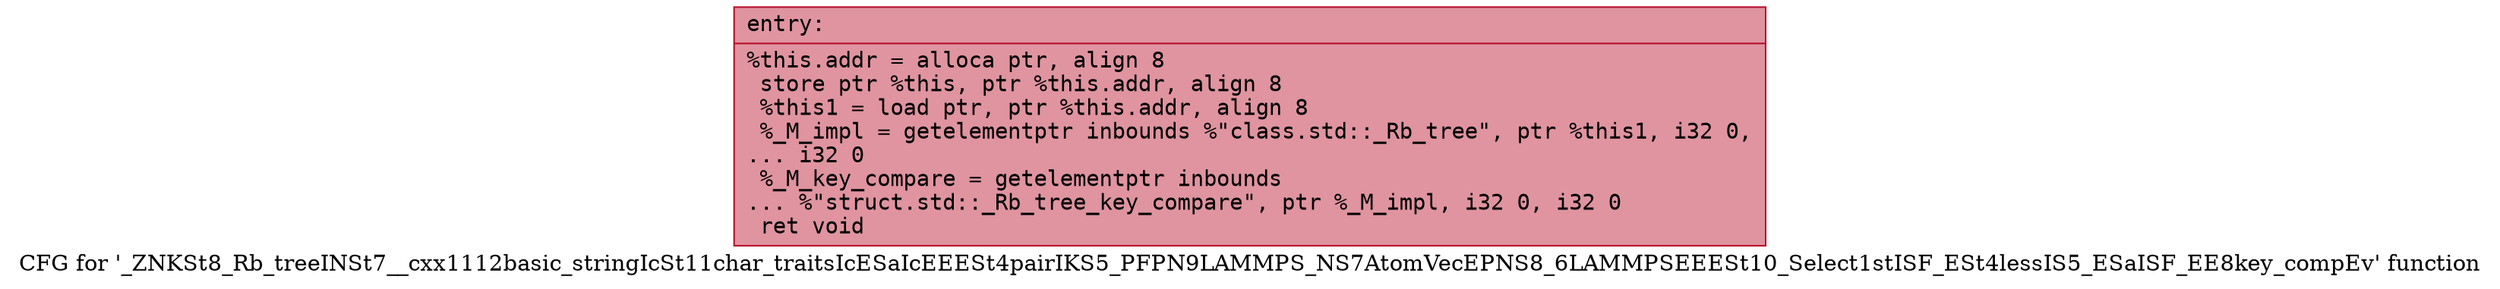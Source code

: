 digraph "CFG for '_ZNKSt8_Rb_treeINSt7__cxx1112basic_stringIcSt11char_traitsIcESaIcEEESt4pairIKS5_PFPN9LAMMPS_NS7AtomVecEPNS8_6LAMMPSEEESt10_Select1stISF_ESt4lessIS5_ESaISF_EE8key_compEv' function" {
	label="CFG for '_ZNKSt8_Rb_treeINSt7__cxx1112basic_stringIcSt11char_traitsIcESaIcEEESt4pairIKS5_PFPN9LAMMPS_NS7AtomVecEPNS8_6LAMMPSEEESt10_Select1stISF_ESt4lessIS5_ESaISF_EE8key_compEv' function";

	Node0x55aea91ee410 [shape=record,color="#b70d28ff", style=filled, fillcolor="#b70d2870" fontname="Courier",label="{entry:\l|  %this.addr = alloca ptr, align 8\l  store ptr %this, ptr %this.addr, align 8\l  %this1 = load ptr, ptr %this.addr, align 8\l  %_M_impl = getelementptr inbounds %\"class.std::_Rb_tree\", ptr %this1, i32 0,\l... i32 0\l  %_M_key_compare = getelementptr inbounds\l... %\"struct.std::_Rb_tree_key_compare\", ptr %_M_impl, i32 0, i32 0\l  ret void\l}"];
}
